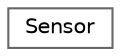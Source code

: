 digraph "Graficzna hierarchia klas"
{
 // LATEX_PDF_SIZE
  bgcolor="transparent";
  edge [fontname=Helvetica,fontsize=10,labelfontname=Helvetica,labelfontsize=10];
  node [fontname=Helvetica,fontsize=10,shape=box,height=0.2,width=0.4];
  rankdir="LR";
  Node0 [id="Node000000",label="Sensor",height=0.2,width=0.4,color="grey40", fillcolor="white", style="filled",URL="$struct_sensor.html",tooltip="Struktura reprezentująca czujnik pomiarowy."];
}
